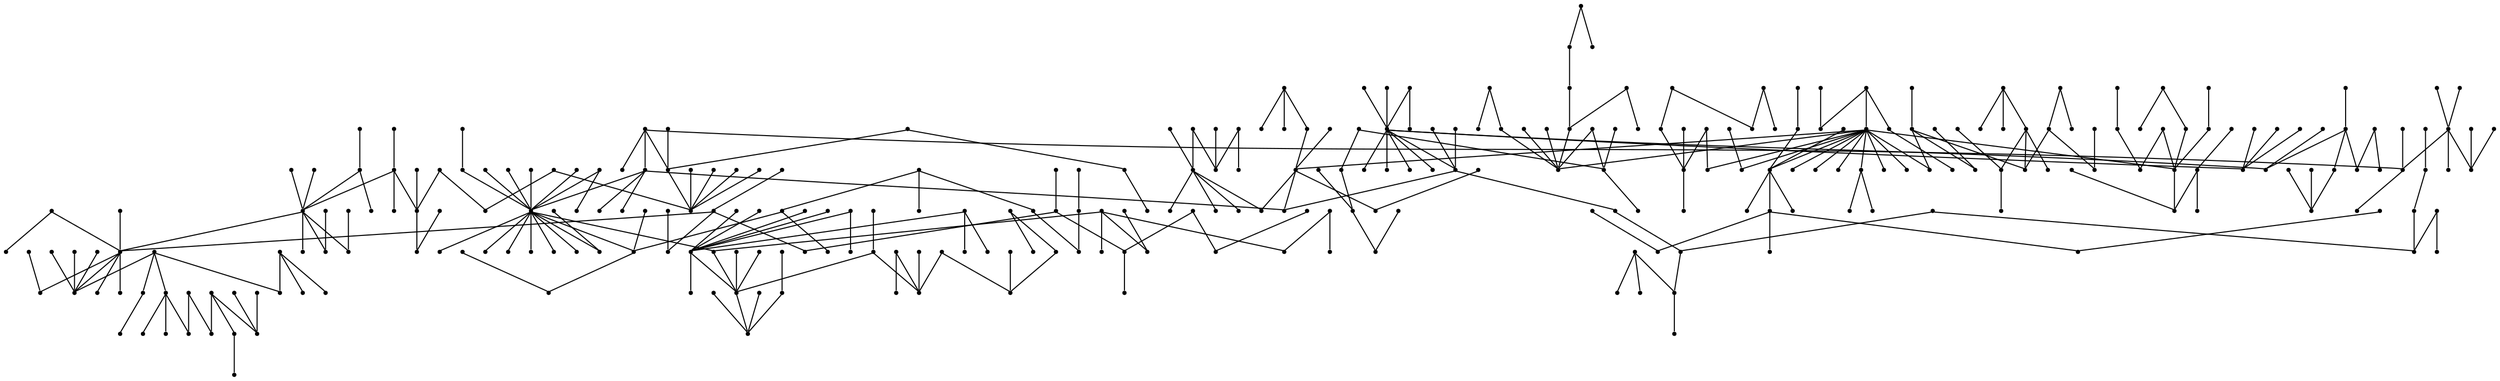 strict graph  {
	graph [bb="0,0,746.92,563.16",
		overlap=vpsc,
		repulsiveforce=1.5,
		start=123
	];
	node [label="\N",
		penwidth=0.5,
		shape=point
	];
	634	 [height=0.05,
		label=optoelectronics,
		level=1,
		pos="-359.76500000000004,-12.145999999999958",
		width=0.05];
	622	 [height=0.05,
		label=photonics,
		level=1,
		pos="-349.459,-7.305999999999983",
		width=0.05];
	634 -- 622	 [pos="32.844,351.82 30.972,350.94 28.191,349.63 26.368,348.77"];
	1572	 [height=0.05,
		label=mri,
		level=1,
		pos="289.17799999999994,-60.116000000000014",
		width=0.05];
	1517	 [height=0.05,
		label="medical imaging",
		level=1,
		pos="285.61999999999995,-61.77600000000001",
		width=0.05];
	1572 -- 1517	 [pos="671.55,299.05 674.85,300.59 682.29,304.06 685.8,305.7"];
	473	 [height=0.05,
		label=stress,
		level=1,
		pos="30.25999999999999,19.944000000000017",
		width=0.05];
	2239	 [height=0.05,
		label=depression,
		level=1,
		pos="46.0,25.25400000000002",
		width=0.05];
	473 -- 2239	 [pos="416.48,380.65 419.5,381.67 425.31,383.63 428.34,384.65"];
	327	 [height=0.05,
		label=neuroscience,
		level=1,
		pos="8.120000000000005,10.80400000000003",
		width=0.05];
	473 -- 327	 [pos="394.15,371.58 398.22,373.26 408.38,377.45 412.63,379.21"];
	1779	 [height=0.05,
		label="graph theory",
		level=1,
		pos="192.91000000000003,-88.54599999999999",
		width=0.05];
	846	 [height=0.05,
		label=algorithms,
		level=1,
		pos="206.62999999999994,-92.406",
		width=0.05];
	1779 -- 846	 [pos="588.78,268.26 586.13,269 581.65,270.26 579.11,270.98"];
	2317	 [height=0.05,
		label=photovoltaics,
		level=1,
		pos="-281.54,-10.055999999999983",
		width=0.05];
	110	 [height=0.05,
		label="solar cells",
		level=1,
		pos="-275.09,-28.545999999999992",
		width=0.05];
	2317 -- 110	 [pos="108.61,333.22 107.41,336.65 104.71,344.37 103.44,348.02"];
	2187	 [height=0.05,
		label="fluid mechanics",
		level=1,
		pos="-357.15000000000003,-178.20599999999996",
		width=0.05];
	3756	 [height=0.05,
		label="applied mathematics",
		level=1,
		pos="-367.59600000000006,-193.14599999999996",
		width=0.05];
	2187 -- 3756	 [pos="25.859,180.01 23.767,177.02 19.658,171.14 17.734,168.39"];
	2175	 [height=0.05,
		label="heat transfer",
		level=1,
		pos="-343.29400000000004,-177.82599999999996",
		width=0.05];
	2187 -- 2175	 [pos="38.831,182.17 36.152,182.1 31.631,181.97 29.067,181.9"];
	3757	 [height=0.05,
		label=turbulence,
		level=1,
		pos="-372.084,-169.94599999999997",
		width=0.05];
	2187 -- 3757	 [pos="25.309,182.86 22.443,184.45 16.928,187.5 14.052,189.09"];
	1249	 [height=0.05,
		label=sensors,
		level=1,
		pos="-292.314,-30.346000000000004",
		width=0.05];
	109	 [height=0.05,
		label=mems,
		level=1,
		pos="-284.74500000000006,-33.846000000000004",
		width=0.05];
	1249 -- 109	 [pos="97.789,327.02 96.532,327.6 94.85,328.38 93.619,328.95"];
	1403	 [height=0.05,
		label="programming languages",
		level=1,
		pos="226.71999999999997,-279.44599999999997",
		width=0.05];
	2020	 [height=0.05,
		label=compilers,
		level=1,
		pos="221.01999999999992,-304.76",
		width=0.05];
	1403 -- 2020	 [pos="610.56,78.624 609.49,73.869 606.79,61.879 605.74,57.204"];
	1397	 [height=0.05,
		label="software engineering",
		level=1,
		pos="230.00999999999993,-248.39600000000002",
		width=0.05];
	1403 -- 1397	 [pos="614.08,109.62 613.49,104.01 611.83,88.365 611.23,82.696"];
	1170	 [height=0.05,
		label=language,
		level=1,
		pos="3.305999999999983,0.16600000000005366",
		width=0.05];
	470	 [height=0.05,
		label=cognition,
		level=1,
		pos="2.291999999999973,2.7240000000000464",
		width=0.05];
	1170 -- 470	 [pos="364.06,328.46 365.04,325.99 366.69,321.82 367.63,319.45"];
	2736	 [height=0.05,
		label="corporate governance",
		level=1,
		pos="278.59599999999995,-141.688",
		width=0.05];
	2731	 [height=0.05,
		label=auditing,
		level=1,
		pos="278.348,-144.38599999999997",
		width=0.05];
	2736 -- 2731	 [pos="682.74,243.5 682.98,246.11 683.39,250.51 683.62,253"];
	2742	 [height=0.05,
		label="corporate finance",
		level=1,
		pos="282.9779999999999,-141.37199999999996",
		width=0.05];
	2736 -- 2742	 [pos="685.81,255.02 690.05,255.33 699.8,256.03 703.87,256.33"];
	146	 [height=0.05,
		label="tissue engineering",
		level=1,
		pos="-202.06,-11.27600000000001",
		width=0.05];
	133	 [height=0.05,
		label=biomaterials,
		level=1,
		pos="-226.63000000000005,-13.096000000000004",
		width=0.05];
	146 -- 133	 [pos="180.31,348.64 175.69,348.3 164.05,347.43 159.51,347.09"];
	168	 [height=0.05,
		label="stem cells",
		level=1,
		pos="-177.2,-13.505999999999972",
		width=0.05];
	146 -- 168	 [pos="205.14,346.72 200.47,347.14 188.7,348.2 184.11,348.62"];
	192	 [height=0.05,
		label=cancer,
		level=1,
		pos="-152.39000000000004,-11.536000000000001",
		width=0.05];
	205	 [height=0.05,
		label=immunology,
		level=1,
		pos="-122.14000000000004,-9.245999999999981",
		width=0.05];
	192 -- 205	 [pos="260.17,350.66 254.7,350.24 239.46,349.09 233.93,348.67"];
	192 -- 168	 [pos="229.95,348.36 225.29,347.99 213.54,347.06 208.96,346.7"];
	3370	 [height=0.05,
		label=diabetes,
		level=1,
		pos="228.07456,-19.515183999999948",
		width=0.05];
	3356	 [height=0.05,
		label=obesity,
		level=1,
		pos="228.03784,-19.52723199999997",
		width=0.05];
	3370 -- 3356	 [pos="675.18,377.79 679.41,379.18 689.94,382.63 694.34,384.08"];
	3389	 [height=0.05,
		label=metabolism,
		level=1,
		pos="228.098464,-19.507023999999944",
		width=0.05];
	3370 -- 3389	 [pos="698.16,385.35 701.03,386.33 706.55,388.22 709.43,389.2"];
	3088	 [height=0.05,
		label="mass spectrometry",
		level=1,
		pos="129.96999999999997,-112.40599999999998",
		width=0.05];
	3096	 [height=0.05,
		label="analytical chemistry",
		level=1,
		pos="128.32999999999998,-127.59599999999998",
		width=0.05];
	3088 -- 3096	 [pos="514.06,245.79 513.74,242.87 513.14,237.26 512.82,234.34"];
	660	 [height=0.05,
		label=proteomics,
		level=1,
		pos="141.92000000000002,-97.36599999999999",
		width=0.05];
	3088 -- 660	 [pos="524.74,260.84 522.35,257.83 517.65,251.91 515.45,249.14"];
	3097	 [height=0.05,
		label=metabolomics,
		level=1,
		pos="116.27999999999997,-116.49599999999998",
		width=0.05];
	3088 -- 3097	 [pos="512.12,247.01 509.47,246.22 505.01,244.89 502.47,244.13"];
	848	 [height=0.05,
		label="signal processing",
		level=1,
		pos="212.19,-125.99599999999998",
		width=0.05];
	659	 [height=0.05,
		label="machine learning",
		level=1,
		pos="223.11999999999995,-101.83599999999996",
		width=0.05];
	848 -- 659	 [pos="606.55,256.33 604.5,251.79 599.32,240.34 597.3,235.88"];
	2112	 [height=0.05,
		label="wireless communications",
		level=1,
		pos="217.43,-141.606",
		width=0.05];
	848 -- 2112	 [pos="597.12,232.15 598.13,229.15 600.06,223.39 601.07,220.38"];
	2110	 [height=0.05,
		label=communication,
		level=1,
		pos="196.21999999999997,-138.02599999999998",
		width=0.05];
	848 -- 2110	 [pos="595.01,232.95 592.04,230.72 585.37,225.69 582.22,223.32"];
	1006	 [height=0.05,
		label="computer science",
		level=1,
		pos="222.71999999999997,-206.77599999999995",
		width=0.05];
	1006 -- 1397	 [pos="607.32,151.49 608.5,144.77 612.66,121.03 613.93,113.78"];
	838	 [height=0.05,
		label="artificial intelligence",
		level=1,
		pos="215.87999999999994,-165.03599999999994",
		width=0.05];
	1006 -- 838	 [pos="600.47,193.23 601.57,186.49 605.47,162.68 606.66,155.41"];
	3062	 [height=0.05,
		label="2d materials",
		level=1,
		pos="-302.10600000000005,-51.44599999999997",
		width=0.05];
	111	 [height=0.05,
		label=graphene,
		level=1,
		pos="-287.56700000000006,-52.416",
		width=0.05];
	3062 -- 111	 [pos="94.452,307.79 91.64,307.98 86.896,308.3 84.205,308.47"];
	154	 [height=0.05,
		label=bioengineering,
		level=1,
		pos="-228.11000000000007,4.324000000000012",
		width=0.05];
	154 -- 133	 [pos="157.5,348.82 157.21,352.19 156.61,359.26 156.33,362.58"];
	2821	 [height=0.05,
		label=culture,
		level=1,
		pos="105.38,119.26400000000001",
		width=0.05];
	562	 [height=0.05,
		label=gender,
		level=1,
		pos="92.37,116.43400000000003",
		width=0.05];
	2821 -- 562	 [pos="478.7,476.93 481.21,477.48 485.46,478.4 487.86,478.93"];
	2816	 [height=0.05,
		label=politics,
		level=1,
		pos="120.16999999999996,112.13400000000001",
		width=0.05];
	4822	 [height=0.05,
		label=religion,
		level=1,
		pos="135.57999999999998,116.644",
		width=0.05];
	2816 -- 4822	 [pos="506.35,472.74 509.3,473.61 515,475.27 517.96,476.14"];
	2816 -- 562	 [pos="478.49,476.21 483.51,475.43 497.51,473.26 502.59,472.48"];
	4821	 [height=0.05,
		label=history,
		level=1,
		pos="137.62999999999994,106.81400000000002",
		width=0.05];
	2816 -- 4821	 [pos="506.32,471.62 509.7,470.59 516.78,468.44 520.11,467.42"];
	2814	 [height=0.05,
		label=identity,
		level=1,
		pos="109.71999999999997,129.714",
		width=0.05];
	2814 -- 562	 [pos="478.26,477.72 481.62,480.29 489.34,486.2 492.56,488.67"];
	556	 [height=0.05,
		label="cognitive neuroscience",
		level=1,
		pos="-0.30000000000001137,104.41400000000004",
		width=0.05];
	2787	 [height=0.05,
		label="cognitive psychology",
		level=1,
		pos="-13.980000000000018,109.844",
		width=0.05];
	556 -- 2787	 [pos="382.31,465.13 379.68,466.18 374.63,468.18 372,469.23"];
	2775	 [height=0.05,
		label=memory,
		level=1,
		pos="-4.569999999999993,132.714",
		width=0.05];
	556 -- 2775	 [pos="383.71,466.32 382.93,471.44 380.78,485.7 380,490.87"];
	467	 [height=0.05,
		label=psychology,
		level=1,
		pos="19.499999999999943,67.344",
		width=0.05];
	556 -- 467	 [pos="402.94,428.99 399.74,434.98 388.45,456.12 385,462.58"];
	2778	 [height=0.05,
		label=attention,
		level=1,
		pos="-17.620000000000005,124.404",
		width=0.05];
	556 -- 2778	 [pos="382.63,466.03 379.44,469.72 371.49,478.89 368.17,482.73"];
	1772	 [height=0.05,
		label=accounting,
		level=1,
		pos="275.31,-146.80999999999995",
		width=0.05];
	1764	 [height=0.05,
		label=finance,
		level=1,
		pos="273.36999999999995,-150.81599999999997",
		width=0.05];
	1772 -- 1764	 [pos="658.55,211.09 660.43,214.97 664.75,223.88 666.55,227.6"];
	1772 -- 2731	 [pos="669.22,230.76 672.26,233.19 678.24,237.96 681.03,240.19"];
	2030	 [height=0.05,
		label="computer architecture",
		level=1,
		pos="210.24999999999994,-324.553",
		width=0.05];
	2020 -- 2030	 [pos="604.32,53.469 602.23,49.641 597.44,40.829 595.44,37.156"];
	2715	 [height=0.05,
		label=transportation,
		level=1,
		pos="277.55520000000007,-138.49479999999994",
		width=0.05];
	2700	 [height=0.05,
		label=logistics,
		level=1,
		pos="276.9812,-137.87239999999997",
		width=0.05];
	2715 -- 2700	 [pos="680.63,159.8 683.29,156.91 689.28,150.4 692.11,147.33"];
	113	 [height=0.05,
		label=biosensors,
		level=1,
		pos="-261.65000000000003,-64.68599999999998",
		width=0.05];
	69	 [height=0.05,
		label=nanotechnology,
		level=1,
		pos="-272.94,-52.21600000000001",
		width=0.05];
	113 -- 69	 [pos="112.73,306.31 114.9,303.92 119.07,299.31 121.25,296.91"];
	71	 [height=0.05,
		label="condensed matter physics",
		level=1,
		pos="-299.74899999999997,-102.14599999999996",
		width=0.05];
	51	 [height=0.05,
		label="materials science",
		level=1,
		pos="-297.925,-87.39599999999996",
		width=0.05];
	71 -- 51	 [pos="86.141,270.85 85.791,268.02 85.118,262.57 84.767,259.73"];
	243	 [height=0.05,
		label=oncology,
		level=1,
		pos="-128.50000000000006,3.4639999999999986",
		width=0.05];
	243 -- 205	 [pos="261.16,352.79 259.93,355.25 257.86,359.4 256.68,361.75"];
	112	 [height=0.05,
		label=semiconductors,
		level=1,
		pos="-275.47999999999996,-64.596",
		width=0.05];
	112 -- 69	 [pos="110.95,305.9 110.48,303.62 109.71,299.83 109.23,297.5"];
	3303	 [height=0.05,
		label="medicinal chemistry",
		level=1,
		pos="-302.10820000000007,-183.17",
		width=0.05];
	3315	 [height=0.05,
		label="chemical biology",
		level=1,
		pos="-304.0754,-184.52999999999997",
		width=0.05];
	3303 -- 3315	 [pos="66.768,134.32 64.953,133.07 61.946,130.99 60.094,129.71"];
	3313	 [height=0.05,
		label="drug discovery",
		level=1,
		pos="-300.7896,-186.386",
		width=0.05];
	3303 -- 3313	 [pos="69.114,133.41 70.379,130.33 72.813,124.39 74.083,121.3"];
	29	 [height=0.05,
		label="organic chemistry",
		level=1,
		pos="-301.01400000000007,-178.29",
		width=0.05];
	3303 -- 29	 [pos="73.346,157.88 72.319,153.29 69.728,141.73 68.718,137.23"];
	135	 [height=0.05,
		label=nanoparticles,
		level=1,
		pos="-252.7,-6.966000000000008",
		width=0.05];
	108	 [height=0.05,
		label="drug delivery",
		level=1,
		pos="-250.54000000000002,-26.885999999999967",
		width=0.05];
	135 -- 108	 [pos="133.55,335.01 133.15,338.71 132.25,347.03 131.82,350.96"];
	1856	 [height=0.05,
		label=philosophy,
		level=1,
		pos="148.03000000000003,-233.986",
		width=0.05];
	1849	 [height=0.05,
		label=metaphysics,
		level=1,
		pos="167.23999999999995,-229.25599999999997",
		width=0.05];
	1856 -- 1849	 [pos="549.75,130.37 546.19,129.49 538.17,127.51 534.38,126.58"];
	1864	 [height=0.05,
		label=ethics,
		level=1,
		pos="147.03000000000003,-252.14600000000002",
		width=0.05];
	1856 -- 1864	 [pos="532.21,124.13 532.02,120.62 531.61,113.25 531.42,109.79"];
	768	 [height=0.05,
		label=biogeography,
		level=1,
		pos="31.189999999999998,-211.78599999999994",
		width=0.05];
	374	 [height=0.05,
		label=ecology,
		level=1,
		pos="39.289999999999964,-192.51599999999996",
		width=0.05];
	768 -- 374	 [pos="422.83,165.76 421.32,162.18 417.94,154.14 416.34,150.34"];
	1637	 [height=0.05,
		label=security,
		level=1,
		pos="250.21999999999997,128.404",
		width=0.05];
	1623	 [height=0.05,
		label=networks,
		level=1,
		pos="256.18,105.01400000000001",
		width=0.05];
	1637 -- 1623	 [pos="640,466.9 638.88,471.3 636.06,482.38 634.96,486.69"];
	2489	 [height=0.05,
		label=cryptography,
		level=1,
		pos="257.60999999999996,129.224",
		width=0.05];
	1637 -- 2489	 [pos="636.53,488.68 637.62,488.8 638.96,488.95 640.03,489.07"];
	2494	 [height=0.05,
		label=privacy,
		level=1,
		pos="246.40000000000003,148.17400000000004",
		width=0.05];
	1637 -- 2494	 [pos="634.16,490.28 633.45,493.95 631.85,502.21 631.1,506.11"];
	282	 [height=0.05,
		label="molecular biology",
		level=1,
		pos="-35.47000000000003,-2.2059999999999604",
		width=0.05];
	313	 [height=0.05,
		label=genetics,
		level=1,
		pos="22.620000000000005,-32.416",
		width=0.05];
	282 -- 313	 [pos="404.97,328.64 396.16,333.23 359.78,352.15 350.82,356.81"];
	241	 [height=0.05,
		label=microbiology,
		level=1,
		pos="-83.51000000000005,0.38400000000001455",
		width=0.05];
	282 -- 241	 [pos="346.76,357.96 338.86,358.39 310.58,359.91 302.78,360.33"];
	317	 [height=0.05,
		label="cancer biology",
		level=1,
		pos="-46.02000000000004,-9.096000000000004",
		width=0.05];
	282 -- 317	 [pos="347.18,356.78 345.23,355.51 342,353.4 340.01,352.1"];
	315	 [height=0.05,
		label=biochemistry,
		level=1,
		pos="-61.460000000000036,37.07400000000001",
		width=0.05];
	282 -- 315	 [pos="347.71,359.54 343.43,366 328.13,389.12 323.91,395.49"];
	3159	 [height=0.05,
		label="soft matter",
		level=1,
		pos="-96.43,77.78399999999999",
		width=0.05];
	3012	 [height=0.05,
		label=biophysics,
		level=1,
		pos="-83.03000000000003,71.68400000000003",
		width=0.05];
	3159 -- 3012	 [pos="299.62,432.49 297.04,433.66 292.1,435.91 289.52,437.08"];
	247	 [height=0.05,
		label=inflammation,
		level=1,
		pos="-127.22000000000003,-24.075999999999965",
		width=0.05];
	247 -- 205	 [pos="261.53,348.99 260.56,346.14 258.68,340.66 257.7,337.81"];
	619	 [height=0.05,
		label=mathematics,
		level=1,
		pos="-329.955,-54.096000000000004",
		width=0.05];
	70	 [height=0.05,
		label=physics,
		level=1,
		pos="-320.239,-56.94599999999997",
		width=0.05];
	619 -- 70	 [pos="62.177,303.66 60.413,304.18 57.79,304.95 56.072,305.45"];
	1010	 [height=0.05,
		label="semantic web",
		level=1,
		pos="221.85999999999996,-178.21599999999995",
		width=0.05];
	1010 -- 838	 [pos="601.11,192.96 602.26,190.41 604.21,186.11 605.32,183.67"];
	1741	 [height=0.05,
		label=econometrics,
		level=1,
		pos="250.24999999999994,-147.38599999999997",
		width=0.05];
	1760	 [height=0.05,
		label=economics,
		level=1,
		pos="263.18,-166.55599999999998",
		width=0.05];
	1741 -- 1760	 [pos="635.55,211.17 637.93,207.64 643.87,198.84 646.35,195.16"];
	844	 [height=0.05,
		label=statistics,
		level=1,
		pos="237.88999999999993,-125.576",
		width=0.05];
	1741 -- 844	 [pos="623.15,232.77 625.43,228.75 631.1,218.74 633.47,214.56"];
	525	 [height=0.05,
		label=neurobiology,
		level=1,
		pos="-11.200000000000045,6.584000000000003",
		width=0.05];
	525 -- 327	 [pos="390.63,370.47 387.04,369.69 378.97,367.93 375.16,367.1"];
	618	 [height=0.05,
		label=astrophysics,
		level=1,
		pos="-328.853,-38.69599999999997",
		width=0.05];
	70 -- 618	 [pos="63.256,304.8 61.657,308.18 58.058,315.8 56.359,319.4"];
	70 -- 51	 [pos="85.165,274.3 81.255,279.63 68.911,296.48 65.15,301.61"];
	617	 [height=0.05,
		label=optics,
		level=1,
		pos="-340.969,-33.02600000000001",
		width=0.05];
	70 -- 617	 [pos="62.691,304.68 58.944,309.01 48.499,321.06 44.714,325.42"];
	109 -- 69	 [pos="110.26,309.53 107.97,313.09 102.72,321.27 100.53,324.67"];
	1243	 [height=0.05,
		label=microfluidics,
		level=1,
		pos="-297.63399999999996,-18.105999999999995",
		width=0.05];
	109 -- 1243	 [pos="98.355,327.66 95.962,330.59 90.578,337.16 88.036,340.27"];
	580	 [height=0.05,
		label=science,
		level=1,
		pos="44.56,122.844",
		width=0.05];
	559	 [height=0.05,
		label=technology,
		level=1,
		pos="54.839999999999975,126.214",
		width=0.05];
	580 -- 559	 [pos="437.14,485.62 435.28,485.01 432.5,484.1 430.69,483.5"];
	108 -- 69	 [pos="132.55,331.81 128.69,327.45 116.68,313.87 112.67,309.33"];
	134	 [height=0.05,
		label=nanomedicine,
		level=1,
		pos="-249.25000000000006,-15.495999999999981",
		width=0.05];
	108 -- 134	 [pos="134,335.37 134.24,337.44 134.58,340.51 134.81,342.53"];
	108 -- 133	 [pos="156.09,346.05 151.77,343.56 139.72,336.61 135.36,334.09"];
	1833	 [height=0.05,
		label="experimental economics",
		level=1,
		pos="277.982,-135.052",
		width=0.05];
	1461	 [height=0.05,
		label="game theory",
		level=1,
		pos="276.348,-132.87399999999997",
		width=0.05];
	1833 -- 1461	 [pos="670.58,215.73 672.16,213.63 674.83,210.07 676.34,208.06"];
	4766	 [height=0.05,
		label="behavioral economics",
		level=1,
		pos="278.6596,-135.56879999999998",
		width=0.05];
	1833 -- 4766	 [pos="679.04,205.35 682.19,202.95 689.27,197.56 692.61,195.01"];
	728	 [height=0.05,
		label=biology,
		level=1,
		pos="15.739999999999952,-192.71599999999995",
		width=0.05];
	728 -- 374	 [pos="421.73,167.52 417.39,167.49 406.59,167.4 402.07,167.36"];
	1582	 [height=0.05,
		label=medicine,
		level=1,
		pos="-0.6700000000000159,-199.03599999999994",
		width=0.05];
	728 -- 1582	 [pos="398.02,166.57 394.87,165.36 388.81,163.02 385.65,161.8"];
	283	 [height=0.05,
		label="microbial ecology",
		level=1,
		pos="-104.34000000000003,18.653999999999996",
		width=0.05];
	283 -- 241	 [pos="299.41,361.64 295.65,364.94 285.15,374.14 281.35,377.48"];
	1085	 [height=0.05,
		label=biogeochemistry,
		level=1,
		pos="-123.04000000000002,34.35400000000004",
		width=0.05];
	283 -- 1085	 [pos="278.22,380.16 274.6,383.19 266.28,390.19 262.81,393.1"];
	1767	 [height=0.05,
		label="industrial organization",
		level=1,
		pos="259.83,-183.22599999999994",
		width=0.05];
	1767 -- 1760	 [pos="647.11,191.72 646.49,188.63 645.22,182.29 644.55,178.97"];
	2133	 [height=0.05,
		label=media,
		level=1,
		pos="183.38999999999993,-147.00599999999997",
		width=0.05];
	2133 -- 2110	 [pos="578.94,220.93 576.47,219.21 571.73,215.89 569.26,214.16"];
	733	 [height=0.05,
		label=conservation,
		level=1,
		pos="23.870000000000005,-204.88599999999997",
		width=0.05];
	733 -- 374	 [pos="422.15,166.4 419.29,164.1 412.85,158.94 409.81,156.5"];
	661	 [height=0.05,
		label="computational biology",
		level=1,
		pos="160.51999999999992,-92.42599999999999",
		width=0.05];
	346	 [height=0.05,
		label=bioinformatics,
		level=1,
		pos="156.32,-81.26599999999996",
		width=0.05];
	661 -- 346	 [pos="541.27,277.05 542.04,274.99 543.33,271.57 544.12,269.47"];
	1971	 [height=0.05,
		label="mental health",
		level=1,
		pos="-17.970000000000027,47.684000000000026",
		width=0.05];
	472	 [height=0.05,
		label=psychiatry,
		level=1,
		pos="-7.390000000000043,32.86400000000003",
		width=0.05];
	1971 -- 472	 [pos="375.6,394.74 373.48,397.71 369.32,403.53 367.37,406.26"];
	862	 [height=0.05,
		label="pattern recognition",
		level=1,
		pos="213.00999999999993,-111.36599999999999",
		width=0.05];
	659 -- 862	 [pos="605.83,256.73 603.88,254.89 600.58,251.78 598.71,250.02"];
	659 -- 846	 [pos="605.65,259.23 602.46,261.06 595.77,264.88 592.63,266.68"];
	841	 [height=0.05,
		label="computer vision",
		level=1,
		pos="264.69,-77.476",
		width=0.05];
	659 -- 841	 [pos="609.2,259.27 616.04,263.28 640.5,277.61 647.25,281.56"];
	854	 [height=0.05,
		label="data science",
		level=1,
		pos="209.68,-102.346",
		width=0.05];
	659 -- 854	 [pos="605.31,258.14 602.71,258.04 598.32,257.87 595.84,257.78"];
	857	 [height=0.05,
		label="information retrieval",
		level=1,
		pos="233.31,-89.64599999999996",
		width=0.05];
	659 -- 857	 [pos="608.66,259.72 610.62,262.06 614.38,266.56 616.34,268.9"];
	842	 [height=0.05,
		label="big data",
		level=1,
		pos="226.96999999999997,-41.656000000000006",
		width=0.05];
	659 -- 842	 [pos="607.54,260.23 608.12,269.36 610.53,307.05 611.12,316.33"];
	659 -- 346	 [pos="542.54,278.2 552.3,275.2 596.13,261.7 605.6,258.78"];
	840	 [height=0.05,
		label=optimization,
		level=1,
		pos="274.18,-130.43599999999998",
		width=0.05];
	659 -- 840	 [pos="609.11,257.27 616.86,252.93 648.84,235.01 656.72,230.6"];
	847	 [height=0.05,
		label="natural language processing",
		level=1,
		pos="240.83999999999997,-100.656",
		width=0.05];
	659 -- 847	 [pos="609.31,258.35 612.74,258.58 619.92,259.06 623.3,259.28"];
	659 -- 844	 [pos="608.38,256.66 611.05,252.37 618.49,240.41 621.19,236.07"];
	837	 [height=0.05,
		label="data mining",
		level=1,
		pos="215.99999999999994,-77.976",
		width=0.05];
	659 -- 837	 [pos="606.85,260.09 605.51,264.58 602.14,275.87 600.82,280.28"];
	659 -- 838	 [pos="607.2,256.4 606.16,247.33 601.56,207.14 600.43,197.23"];
	888	 [height=0.05,
		label="computational neuroscience",
		level=1,
		pos="231.63999999999993,-111.15599999999998",
		width=0.05];
	659 -- 888	 [pos="608.74,256.77 610.31,255.05 612.92,252.2 614.52,250.44"];
	1764 -- 1760	 [pos="648.72,195.43 650.76,198.58 654.77,204.78 656.64,207.68"];
	4159	 [height=0.05,
		label=spectroscopy,
		level=1,
		pos="-110.98000000000002,106.22399999999999",
		width=0.05];
	3161	 [height=0.05,
		label="physical chemistry",
		level=1,
		pos="-103.73000000000002,90.37400000000002",
		width=0.05];
	4159 -- 3161	 [pos="279.67,452.37 278.28,455.42 275.6,461.27 274.2,464.32"];
	405	 [height=0.05,
		label="comparative politics",
		level=1,
		pos="-31.510000000000048,-109.326",
		width=0.05];
	397	 [height=0.05,
		label="political economy",
		level=1,
		pos="-11.819999999999993,-129.65599999999998",
		width=0.05];
	405 -- 397	 [pos="371.18,231.74 367.62,235.41 357.69,245.65 354.1,249.36"];
	415	 [height=0.05,
		label="political science",
		level=1,
		pos="-49.58000000000004,-86.156",
		width=0.05];
	405 -- 415	 [pos="351.59,252.25 348.32,256.44 339.22,268.11 335.92,272.34"];
	1338	 [height=0.05,
		label=gis,
		level=1,
		pos="45.15999999999997,-300.37899999999996",
		width=0.05];
	1386	 [height=0.05,
		label=geography,
		level=1,
		pos="48.579999999999984,-318.197",
		width=0.05];
	1338 -- 1386	 [pos="429.82,57.77 430.48,54.323 431.87,47.097 432.52,43.699"];
	1302	 [height=0.05,
		label="remote sensing",
		level=1,
		pos="33.89999999999998,-287.55199999999996",
		width=0.05];
	1338 -- 1302	 [pos="419.57,70.931 421.73,68.469 425.89,63.733 428.06,61.263"];
	3163	 [height=0.05,
		label="molecular dynamics",
		level=1,
		pos="-78.0,88.75400000000002",
		width=0.05];
	3163 -- 3012	 [pos="301.8,433.57 302.77,436.87 304.81,443.79 305.77,447.05"];
	1147	 [height=0.05,
		label=cosmology,
		level=1,
		pos="-332.13100000000003,-22.865999999999985",
		width=0.05];
	1147 -- 618	 [pos="55.035,323.3 54.406,326.34 53.195,332.19 52.564,335.24"];
	12	 [height=0.05,
		label=catalysis,
		level=1,
		pos="-298.63900000000007,-172.796",
		width=0.05];
	30	 [height=0.05,
		label="inorganic chemistry",
		level=1,
		pos="-284.30300000000005,-185.68599999999998",
		width=0.05];
	12 -- 30	 [pos="87.409,185.68 90.28,183.1 95.92,178.03 98.56,175.65"];
	2	 [height=0.05,
		label=energy,
		level=1,
		pos="-302.07700000000006,-196.68599999999998",
		width=0.05];
	12 -- 2	 [pos="85.381,185.38 84.735,180.9 83.107,169.58 82.472,165.17"];
	12 -- 29	 [pos="84.872,185.45 82.725,180.49 76.742,166.65 74.573,161.64"];
	28	 [height=0.05,
		label=electrochemistry,
		level=1,
		pos="-294.34100000000007,-131.94599999999997",
		width=0.05];
	12 -- 28	 [pos="89.718,225.91 88.965,218.75 86.587,196.16 85.863,189.27"];
	3123	 [height=0.05,
		label="dynamical systems",
		level=1,
		pos="313.83,-81.51599999999996",
		width=0.05];
	2377	 [height=0.05,
		label=control,
		level=1,
		pos="299.23999999999995,-78.25599999999997",
		width=0.05];
	3123 -- 2377	 [pos="685.31,281.4 688.11,280.77 693.5,279.57 696.31,278.94"];
	2674	 [height=0.05,
		label="supply chain management",
		level=1,
		pos="277.05440000000004,-137.20839999999998",
		width=0.05];
	2700 -- 2674	 [pos="680.91,175.79 680.56,172.61 679.88,166.48 679.53,163.29"];
	382	 [height=0.05,
		label=phylogenetics,
		level=1,
		pos="51.289999999999964,-148.46599999999995",
		width=0.05];
	345	 [height=0.05,
		label=evolution,
		level=1,
		pos="51.639999999999986,-135.25599999999997",
		width=0.05];
	382 -- 345	 [pos="435.87,222.74 435.81,220.18 435.69,215.87 435.63,213.43"];
	660 -- 346	 [pos="539.28,277.31 536.5,274.19 530.08,267.02 527.41,264.03"];
	1304	 [height=0.05,
		label=climate,
		level=1,
		pos="15.789999999999964,-286.356",
		width=0.05];
	1264	 [height=0.05,
		label=hydrology,
		level=1,
		pos="20.71999999999997,-271.601",
		width=0.05];
	1304 -- 1264	 [pos="404.41,86.645 403.46,83.813 401.64,78.365 400.69,75.524"];
	4022	 [height=0.05,
		label="wireless sensor networks",
		level=1,
		pos="249.62999999999994,49.384000000000015",
		width=0.05];
	1598	 [height=0.05,
		label="internet of things",
		level=1,
		pos="236.35999999999996,38.23400000000004",
		width=0.05];
	4022 -- 1598	 [pos="622.28,399.66 624.83,401.8 629.73,405.92 632.28,408.06"];
	4156	 [height=0.05,
		label="computational chemistry",
		level=1,
		pos="-118.15000000000003,87.47399999999999",
		width=0.05];
	4156 -- 3161	 [pos="278.8,450.07 276.03,449.52 270.7,448.44 267.93,447.89"];
	2499	 [height=0.05,
		label="computational mechanics",
		level=1,
		pos="315.8,-31.925999999999988",
		width=0.05];
	2376	 [height=0.05,
		label=biomechanics,
		level=1,
		pos="305.49999999999994,-43.825999999999965",
		width=0.05];
	2499 -- 2376	 [pos="691.06,317.69 693.03,319.98 696.83,324.37 698.81,326.66"];
	1683	 [height=0.05,
		label="philosophy of mind",
		level=1,
		pos="186.13999999999993,-216.25599999999997",
		width=0.05];
	1849 -- 1683	 [pos="568.94,142.78 565.46,140.39 556.79,134.42 553.16,131.93"];
	330	 [height=0.05,
		label="developmental biology",
		level=1,
		pos="23.399999999999977,-47.44599999999997",
		width=0.05];
	313 -- 330	 [pos="407,325.8 407.15,322.91 407.44,317.36 407.6,314.47"];
	313 -- 327	 [pos="406.28,329.5 403.9,336.61 395.37,362.04 393.01,369.06"];
	326	 [height=0.05,
		label=genomics,
		level=1,
		pos="79.32,-80.01599999999996",
		width=0.05];
	313 -- 326	 [pos="408.31,326.46 416.08,319.93 453.87,288.22 462.05,281.36"];
	329	 [height=0.05,
		label=epigenetics,
		level=1,
		pos="35.90999999999997,-40.29599999999999",
		width=0.05];
	313 -- 329	 [pos="408.54,326.67 411.09,325.16 415.99,322.25 418.55,320.73"];
	304	 [height=0.05,
		label=biotechnology,
		level=1,
		pos="-94.34000000000003,-7.585999999999956",
		width=0.05];
	304 -- 241	 [pos="299.09,359.2 297,357.65 293.46,355.05 291.46,353.58"];
	739	 [height=0.05,
		label=biodiversity,
		level=1,
		pos="41.389999999999986,-213.606",
		width=0.05];
	374 -- 739	 [pos="423.77,165.59 424.16,161.68 425.04,152.86 425.45,148.7"];
	744	 [height=0.05,
		label="environmental science",
		level=1,
		pos="26.810000000000002,-188.736",
		width=0.05];
	374 -- 744	 [pos="421.63,168.13 419.21,168.86 415.14,170.09 412.83,170.79"];
	729	 [height=0.05,
		label="evolutionary biology",
		level=1,
		pos="51.31999999999999,-187.57599999999996",
		width=0.05];
	374 -- 729	 [pos="425.46,168.31 427.78,169.26 431.71,170.88 433.93,171.79"];
	374 -- 345	 [pos="435.52,222.9 433.64,214.2 425.91,178.34 424,169.51"];
	726	 [height=0.05,
		label="conservation biology",
		level=1,
		pos="63.039999999999964,-206.986",
		width=0.05];
	374 -- 726	 [pos="425.13,166.59 429.43,163.97 441.4,156.68 445.73,154.04"];
	732	 [height=0.05,
		label=entomology,
		level=1,
		pos="46.93000000000001,-203.24599999999998",
		width=0.05];
	374 -- 732	 [pos="424.77,165.86 426.25,163.79 428.75,160.28 430.16,158.3"];
	727	 [height=0.05,
		label="climate change",
		level=1,
		pos="28.649999999999977,-235.32599999999996",
		width=0.05];
	374 -- 727	 [pos="423.12,165.7 421.37,158.66 415.11,133.46 413.38,126.51"];
	2152	 [height=0.05,
		label=cfd,
		level=1,
		pos="-329.997,-183.38599999999997",
		width=0.05];
	13	 [height=0.05,
		label=combustion,
		level=1,
		pos="-319.811,-192.90599999999995",
		width=0.05];
	2152 -- 13	 [pos="62.887,168.63 60.918,170.48 57.594,173.58 55.709,175.35"];
	2152 -- 2175	 [pos="52.215,177.54 49.644,178.62 45.306,180.43 42.845,181.46"];
	1639	 [height=0.05,
		label=systems,
		level=1,
		pos="271.34,110.12400000000002",
		width=0.05];
	1623 -- 1639	 [pos="642.33,465.69 645.23,466.68 650.83,468.56 653.75,469.55"];
	1638	 [height=0.05,
		label="complex systems",
		level=1,
		pos="274.08,130.724",
		width=0.05];
	1623 -- 1638	 [pos="641.64,466.76 644.88,471.4 653.9,484.36 657.17,489.06"];
	1594	 [height=0.05,
		label="distributed systems",
		level=1,
		pos="237.23999999999995,68.404",
		width=0.05];
	1623 -- 1594	 [pos="622.54,430.43 625.86,436.84 636.34,457.09 639.53,463.27"];
	5048	 [height=0.05,
		label=computational,
		level=1,
		pos="209.87999999999994,138.094",
		width=0.05];
	1659	 [height=0.05,
		label="network security",
		level=1,
		pos="216.16000000000003,120.16400000000004",
		width=0.05];
	5048 -- 1659	 [pos="599.78,482.14 598.56,485.61 596.02,492.88 594.82,496.3"];
	2804	 [height=0.05,
		label="social movements",
		level=1,
		pos="83.59999999999997,124.04400000000004",
		width=0.05];
	2804 -- 562	 [pos="475.29,477.68 473.75,479.02 471.25,481.19 469.58,482.63"];
	72	 [height=0.05,
		label="chemical engineering",
		level=1,
		pos="-321.47200000000004,-87.12599999999998",
		width=0.05];
	72 -- 51	 [pos="84.517,272.68 80.181,272.73 69.376,272.85 64.856,272.9"];
	2266	 [height=0.05,
		label="environmental engineering",
		level=1,
		pos="-337.24000000000007,-87.96600000000001",
		width=0.05];
	72 -- 2266	 [pos="60.884,272.83 57.858,272.67 52.035,272.36 48.999,272.2"];
	472 -- 327	 [pos="391.19,372.59 388.33,376.65 381.22,386.78 378.24,391.01"];
	1604	 [height=0.05,
		label="distributed computing",
		level=1,
		pos="223.85999999999996,31.774",
		width=0.05];
	1591	 [height=0.05,
		label="cloud computing",
		level=1,
		pos="230.12999999999994,17.56400000000002",
		width=0.05];
	1604 -- 1591	 [pos="613.65,379.36 612.44,382.09 610.13,387.33 608.92,390.07"];
	69 -- 111	 [pos="109.06,307.81 106.23,307.77 101.46,307.71 98.757,307.67"];
	69 -- 51	 [pos="110.27,306.33 106.24,300.65 91.992,280.58 87.638,274.45"];
	115	 [height=0.05,
		label=nanoscience,
		level=1,
		pos="-257.8,-51.065999999999974",
		width=0.05];
	69 -- 115	 [pos="113.2,307.98 116.11,308.2 121.7,308.62 124.62,308.84"];
	69 -- 110	 [pos="111.18,309.7 110.78,314.06 109.8,324.92 109.39,329.46"];
	1482	 [height=0.05,
		label="smart grid",
		level=1,
		pos="330.5199999999999,-155.62599999999998",
		width=0.05];
	1460	 [height=0.05,
		label="power systems",
		level=1,
		pos="313.55,-144.176",
		width=0.05];
	1482 -- 1460	 [pos="699.41,214.82 702.56,212.7 709.65,207.91 713,205.65"];
	489	 [height=0.05,
		label=neurology,
		level=1,
		pos="-1.490000000000009,23.444000000000017",
		width=0.05];
	489 -- 327	 [pos="391.23,372.41 389.39,374.84 385.84,379.5 383.99,381.94"];
	1591 -- 842	 [pos="611.36,320.37 611.84,329.36 613.82,366.45 614.31,375.58"];
	1591 -- 1598	 [pos="614.99,379.53 616.2,383.53 618.98,392.73 620.13,396.57"];
	1591 -- 1594	 [pos="614.72,379.8 615.89,388.17 620.08,418.09 621.23,426.34"];
	1809	 [height=0.05,
		label=nutrition,
		level=1,
		pos="227.992528,-19.55431999999996",
		width=0.05];
	716	 [height=0.05,
		label=epidemiology,
		level=1,
		pos="227.94,-19.585999999999956",
		width=0.05];
	1809 -- 716	 [pos="614,341.54 619.75,345.01 637.91,355.96 643.44,359.29"];
	1809 -- 3356	 [pos="646.91,361.38 652.13,364.5 666.86,373.3 671.77,376.24"];
	4289	 [height=0.05,
		label="fluid dynamics",
		level=1,
		pos="-382.49000000000007,-167.70599999999996",
		width=0.05];
	4289 -- 3757	 [pos="10.2,190.54 8.3098,190.95 5.5011,191.55 3.6604,191.95"];
	4422	 [height=0.05,
		label=governance,
		level=1,
		pos="-73.90000000000003,-31.085999999999956",
		width=0.05];
	4417	 [height=0.05,
		label="public administration",
		level=1,
		pos="-70.09000000000003,-46.73599999999999",
		width=0.05];
	4422 -- 4417	 [pos="313.73,315.24 313,318.24 311.6,324.02 310.86,327.03"];
	3961	 [height=0.05,
		label="social media",
		level=1,
		pos="-10.756000000000029,-13.89719999999997",
		width=0.05];
	3551	 [height=0.05,
		label="political communication",
		level=1,
		pos="-10.403200000000027,-13.269199999999955",
		width=0.05];
	3961 -- 3551	 [pos="259.89,192.31 258.2,189.29 254.94,183.5 253.24,180.47"];
	2851	 [height=0.05,
		label="ubiquitous computing",
		level=1,
		pos="203.33599999999996,-194.30399999999997",
		width=0.05];
	1009	 [height=0.05,
		label="human-computer interaction",
		level=1,
		pos="203.99999999999994,-189.30599999999998",
		width=0.05];
	2851 -- 1009	 [pos="588.03,168.79 587.41,164.1 585.83,152.26 585.22,147.64"];
	4460	 [height=0.05,
		label=hci,
		level=1,
		pos="203.02999999999997,-198.17",
		width=0.05];
	2851 -- 4460	 [pos="584.8,143.69 584.51,139.95 583.89,132.11 583.6,128.43"];
	430	 [height=0.05,
		label="international relations",
		level=1,
		pos="-53.462000000000046,-84.122",
		width=0.05];
	430 -- 415	 [pos="332.92,274.84 329.16,276.8 320.52,281.33 316.92,283.22"];
	440	 [height=0.05,
		label="human rights",
		level=1,
		pos="-56.49800000000005,-82.96000000000001",
		width=0.05];
	430 -- 440	 [pos="313.44,284.78 310.53,285.9 304.92,288.04 301.99,289.16"];
	493	 [height=0.05,
		label=pharmacology,
		level=1,
		pos="-3.890000000000043,-0.34600000000000364",
		width=0.05];
	493 -- 327	 [pos="390.94,369.49 388.63,367.35 384.2,363.24 381.88,361.09"];
	622 -- 617	 [pos="42.655,329.05 41.06,333.88 37.039,346.06 35.471,350.81"];
	633	 [height=0.05,
		label=plasmonics,
		level=1,
		pos="-357.21600000000007,16.584000000000003",
		width=0.05];
	622 -- 633	 [pos="34.222,354.63 32.765,359.11 29.091,370.43 27.659,374.84"];
	4500	 [height=0.05,
		label="consumer behavior",
		level=1,
		pos="126.97999999999996,195.63400000000007",
		width=0.05];
	4524	 [height=0.05,
		label="decision making",
		level=1,
		pos="140.31,201.30400000000003",
		width=0.05];
	4500 -- 4524	 [pos="513.35,556.57 515.93,557.67 520.28,559.52 522.75,560.57"];
	2915	 [height=0.05,
		label=marketing,
		level=1,
		pos="111.13999999999999,190.324",
		width=0.05];
	4500 -- 2915	 [pos="497.37,551.04 500.41,552.05 506.26,554.01 509.31,555.03"];
	1922	 [height=0.05,
		label="social psychology",
		level=1,
		pos="-8.461999999999989,-10.45599999999996",
		width=0.05];
	1937	 [height=0.05,
		label=personality,
		level=1,
		pos="-11.303999999999974,-12.265999999999963",
		width=0.05];
	1922 -- 1937	 [pos="307.76,263.45 305.03,261.71 299.78,258.37 297.04,256.63"];
	1169	 [height=0.05,
		label=emotion,
		level=1,
		pos="-3.187999999999988,-4.45599999999996",
		width=0.05];
	1922 -- 1169	 [pos="334.46,292.95 329.83,287.69 315.25,271.1 310.8,266.04"];
	1938	 [height=0.05,
		label="political psychology",
		level=1,
		pos="-9.259599999999978,-11.51679999999999",
		width=0.05];
	1922 -- 1938	 [pos="308.19,262.82 304.52,257.93 294.15,244.15 290.7,239.55"];
	1517 -- 841	 [pos="650.62,283.81 654.48,286.7 664.08,293.91 668.1,296.92"];
	1524	 [height=0.05,
		label="image processing",
		level=1,
		pos="278.37999999999994,-83.01599999999996",
		width=0.05];
	1524 -- 841	 [pos="650.66,281.9 653.29,280.84 658.34,278.79 660.98,277.72"];
	95	 [height=0.05,
		label=engineering,
		level=1,
		pos="-286.237,-87.70599999999996",
		width=0.05];
	51 -- 95	 [pos="88.191,272.61 90.349,272.55 93.921,272.46 96.123,272.4"];
	97	 [height=0.05,
		label=chemistry,
		level=1,
		pos="-312.5810000000001,-100.38599999999997",
		width=0.05];
	51 -- 97	 [pos="85.013,271.46 82.291,269.05 76.169,263.62 73.277,261.06"];
	76	 [height=0.05,
		label="thin films",
		level=1,
		pos="-283.02000000000004,-99.23599999999999",
		width=0.05];
	51 -- 76	 [pos="88.193,271.21 91.179,268.83 97.043,264.18 99.789,262"];
	51 -- 28	 [pos="86.519,270.74 87.109,263.42 89.218,237.2 89.8,229.97"];
	1807	 [height=0.05,
		label=hiv,
		level=1,
		pos="228.07232000000005,-19.592479999999966",
		width=0.05];
	1807 -- 716	 [pos="614.26,340.37 617.43,340.22 623.54,339.92 626.73,339.76"];
	1206	 [height=0.05,
		label="labor economics",
		level=1,
		pos="-47.52000000000004,-154.19599999999997",
		width=0.05];
	406	 [height=0.05,
		label="development economics",
		level=1,
		pos="-29.370000000000005,-145.82599999999996",
		width=0.05];
	1206 -- 406	 [pos="353.24,213.46 349.87,211.9 342.29,208.4 338.72,206.75"];
	2245	 [height=0.05,
		label="health economics",
		level=1,
		pos="-58.620000000000005,-163.88599999999997",
		width=0.05];
	1206 -- 2245	 [pos="335.41,204.67 333.28,202.81 329.18,199.23 327.05,197.37"];
	2246	 [height=0.05,
		label=macroeconomics,
		level=1,
		pos="-59.26000000000005,-147.25599999999997",
		width=0.05];
	1206 -- 2246	 [pos="334.94,206.94 332.67,208.29 328.84,210.55 326.67,211.84"];
	1402	 [height=0.05,
		label="information systems",
		level=1,
		pos="231.44,-264.556",
		width=0.05];
	1402 -- 1397	 [pos="614.48,109.68 614.75,106.58 615.28,100.61 615.55,97.498"];
	585	 [height=0.05,
		label=design,
		level=1,
		pos="72.01999999999998,141.24400000000003",
		width=0.05];
	2333	 [height=0.05,
		label=architecture,
		level=1,
		pos="81.23999999999995,148.55400000000003",
		width=0.05];
	585 -- 2333	 [pos="457.75,502.44 459.37,503.72 462,505.81 463.75,507.2"];
	577	 [height=0.05,
		label=innovation,
		level=1,
		pos="63.349999999999966,147.13400000000001",
		width=0.05];
	585 -- 577	 [pos="449.31,506.05 450.88,504.98 453.22,503.39 454.76,502.35"];
	1808	 [height=0.05,
		label="public health",
		level=1,
		pos="218.53000000000003,-7.825999999999965",
		width=0.05];
	716 -- 1808	 [pos="611.08,341.91 609.27,344.17 605.8,348.51 603.99,350.78"];
	658	 [height=0.05,
		label=biostatistics,
		level=1,
		pos="191.19,-48.80599999999998",
		width=0.05];
	716 -- 658	 [pos="577.06,312.5 583.11,317.31 604.73,334.51 610.7,339.25"];
	1813	 [height=0.05,
		label="global health",
		level=1,
		pos="228.0904,-18.94599999999997",
		width=0.05];
	716 -- 1813	 [pos="612.69,342.43 613.41,345.5 614.8,351.41 615.52,354.49"];
	1820	 [height=0.05,
		label="mathematical modeling",
		level=1,
		pos="227.96416,-19.568895999999956",
		width=0.05];
	716 -- 1820	 [pos="614.08,341.78 617.11,343.92 623.05,348.13 625.83,350.09"];
	2792	 [height=0.05,
		label=learning,
		level=1,
		pos="-9.910000000000025,155.06400000000002",
		width=0.05];
	2792 -- 2775	 [pos="379.3,494.52 378.32,498.64 375.87,508.9 374.84,513.19"];
	4839	 [height=0.05,
		label="higher education",
		level=1,
		pos="-14.480000000000018,168.51400000000007",
		width=0.05];
	2792 -- 4839	 [pos="373.67,517.22 372.78,519.82 371.29,524.21 370.45,526.7"];
	242	 [height=0.05,
		label="infectious diseases",
		level=1,
		pos="-136.97000000000003,-18.115999999999985",
		width=0.05];
	242 -- 205	 [pos="260.33,349.72 257.49,348.02 252.01,344.74 249.15,343.03"];
	3463	 [height=0.05,
		label=modeling,
		level=1,
		pos="324.95,-130.33599999999998",
		width=0.05];
	1464	 [height=0.05,
		label=simulation,
		level=1,
		pos="302.87999999999994,-131.296",
		width=0.05];
	3463 -- 1464	 [pos="689.21,228.85 693.48,229.04 703.3,229.46 707.4,229.64"];
	3177	 [height=0.05,
		label="statistical mechanics",
		level=1,
		pos="-89.25,90.79400000000004",
		width=0.05];
	3012 -- 3177	 [pos="300.68,433.51 299.53,437.05 296.93,445.03 295.71,448.8"];
	3012 -- 3161	 [pos="299.9,432.97 296.16,436.35 285.73,445.76 281.95,449.18"];
	3012 -- 315	 [pos="321.67,398.99 317.89,405.06 305.96,424.2 302.32,430.04"];
	787	 [height=0.05,
		label="community ecology",
		level=1,
		pos="65.71999999999997,-218.80599999999998",
		width=0.05];
	787 -- 726	 [pos="447.75,151.22 448.24,149.04 449.06,145.43 449.56,143.2"];
	1005	 [height=0.05,
		label=logic,
		level=1,
		pos="203.97999999999996,-173.56599999999997",
		width=0.05];
	1005 -- 838	 [pos="598.31,193.69 596.01,192.04 592.13,189.26 589.93,187.68"];
	2809	 [height=0.05,
		label=race,
		level=1,
		pos="106.25,102.86400000000003",
		width=0.05];
	2809 -- 562	 [pos="478.37,474.83 481.15,472.11 486.61,466.77 489.16,464.27"];
	4120	 [height=0.05,
		label=immigration,
		level=1,
		pos="118.97999999999996,94.904",
		width=0.05];
	2809 -- 4120	 [pos="492.1,461.95 494.54,460.42 499.24,457.48 501.69,455.94"];
	1172	 [height=0.05,
		label=health,
		level=1,
		pos="-0.2467999999999961,-0.5239999999999896",
		width=0.05];
	1168	 [height=0.05,
		label=aging,
		level=1,
		pos="0.0,0.0",
		width=0.05];
	1172 -- 1168	 [pos="350.84,314.79 349.65,312.26 347.64,307.99 346.5,305.56"];
	384	 [height=0.05,
		label="population genetics",
		level=1,
		pos="63.639999999999986,-132.71599999999998",
		width=0.05];
	384 -- 345	 [pos="437.8,225.2 440.02,225.67 443.69,226.44 445.95,226.92"];
	1305	 [height=0.05,
		label=geomorphology,
		level=1,
		pos="5.659999999999968,-294.67",
		width=0.05];
	1264 -- 1305	 [pos="404.02,86.941 401.3,82.771 393.71,71.147 390.96,66.935"];
	1264 -- 1302	 [pos="406.23,86.983 408.68,84.021 414.18,77.358 416.78,74.211"];
	1264 -- 727	 [pos="412.51,122.78 411.12,116.42 406.74,96.356 405.4,90.241"];
	3998	 [height=0.05,
		label="synthetic biology",
		level=1,
		pos="136.37999999999994,-66.75599999999996",
		width=0.05];
	662	 [height=0.05,
		label="systems biology",
		level=1,
		pos="148.15000000000003,-68.86599999999997",
		width=0.05];
	3998 -- 662	 [pos="530.6,291.52 528.43,291.91 524.83,292.55 522.61,292.95"];
	1007	 [height=0.05,
		label="cognitive science",
		level=1,
		pos="207.57,-198.87599999999998",
		width=0.05];
	1683 -- 1007	 [pos="590.45,160.04 586.58,156.9 575.78,148.14 571.87,144.97"];
	1462	 [height=0.05,
		label="operations research",
		level=1,
		pos="276.63999999999993,-136.31199999999998",
		width=0.05];
	1462 -- 840	 [pos="659.28,227.69 661.55,222.28 667.94,207.01 670.07,201.92"];
	1462 -- 2674	 [pos="671.58,198.48 673.49,194.36 678.25,184.07 680.24,179.77"];
	241 -- 205	 [pos="298.7,359.92 291.93,358.23 270.57,352.9 264.06,351.28"];
	2034	 [height=0.05,
		label="embedded systems",
		level=1,
		pos="218.55,-335.769",
		width=0.05];
	2034 -- 2030	 [pos="595.84,33.75 597.44,31.581 600.15,27.922 601.68,25.846"];
	2933	 [height=0.05,
		label="information theory",
		level=1,
		pos="217.74359999999996,-142.0848",
		width=0.05];
	2112 -- 2933	 [pos="602.94,216.58 604.46,214.27 607.02,210.36 608.47,208.14"];
	506	 [height=0.05,
		label=autism,
		level=1,
		pos="20.019999999999925,16.684000000000026",
		width=0.05];
	506 -- 327	 [pos="394.27,371.78 396.57,372.91 400.45,374.83 402.65,375.92"];
	1923	 [height=0.05,
		label=motivation,
		level=1,
		pos="-5.3419999999999845,-7.435999999999979",
		width=0.05];
	1169 -- 1923	 [pos="334.55,292.73 332.4,289.75 328.16,283.89 326.18,281.14"];
	1169 -- 470	 [pos="362.09,328.91 357.58,323.01 341.46,301.88 337.02,296.06"];
	1522	 [height=0.05,
		label=imaging,
		level=1,
		pos="275.07,-68.15599999999999",
		width=0.05];
	841 -- 1522	 [pos="650.6,284.04 652.61,285.84 655.99,288.88 657.91,290.6"];
	1519	 [height=0.05,
		label=robotics,
		level=1,
		pos="296.38999999999993,-64.62599999999998",
		width=0.05];
	841 -- 1519	 [pos="650.68,283.27 656.14,285.48 673.13,292.37 678.81,294.67"];
	1518	 [height=0.05,
		label="computer graphics",
		level=1,
		pos="266.09999999999997,-60.50599999999997",
		width=0.05];
	841 -- 1518	 [pos="649.13,284.4 649.39,287.54 649.93,293.99 650.21,297.37"];
	5826	 [height=0.05,
		label=materials,
		level=1,
		pos="-325.334,-110.02599999999998",
		width=0.05];
	5826 -- 97	 [pos="70.145,258.48 67.698,256.63 62.988,253.07 60.533,251.22"];
	53	 [height=0.05,
		label="energy storage",
		level=1,
		pos="-283.03000000000003,-138.61599999999999",
		width=0.05];
	53 -- 28	 [pos="91.717,227.07 93.904,225.78 97.594,223.6 99.687,222.37"];
	3071	 [height=0.05,
		label="nonlinear dynamics",
		level=1,
		pos="273.44,150.764",
		width=0.05];
	3071 -- 1638	 [pos="658.31,492.63 658.19,496.35 657.93,504.72 657.8,508.67"];
	3921	 [height=0.05,
		label=perception,
		level=1,
		pos="-29.980000000000018,139.25400000000002",
		width=0.05];
	3921 -- 2778	 [pos="365.15,486.29 362.68,489.26 357.82,495.1 355.54,497.83"];
	3371	 [height=0.05,
		label="physical activity",
		level=1,
		pos="228.055056,-19.50412799999995",
		width=0.05];
	3371 -- 3356	 [pos="674.7,378.97 676.77,381.74 680.74,387.08 682.81,389.86"];
	1464 -- 840	 [pos="660.36,229.56 665.54,229.41 680,228.98 685.24,228.82"];
	1009 -- 838	 [pos="599.24,193.12 597.01,188.56 591.38,177.07 589.19,172.58"];
	3431	 [height=0.05,
		label="materials chemistry",
		level=1,
		pos="-274.81,-198.28599999999994",
		width=0.05];
	30 -- 3431	 [pos="101.15,172.83 102.97,170.41 106.48,165.75 108.31,163.33"];
	4234	 [height=0.05,
		label=eeg,
		level=1,
		pos="46.5,-4.515999999999963",
		width=0.05];
	488	 [height=0.05,
		label=fmri,
		level=1,
		pos="30.189999999999998,1.254000000000019",
		width=0.05];
	4234 -- 488	 [pos="416.48,360.61 419.61,359.5 425.64,357.37 428.78,356.26"];
	3256	 [height=0.05,
		label="quantum information",
		level=1,
		pos="-363.00600000000003,70.26400000000001",
		width=0.05];
	3250	 [height=0.05,
		label="quantum optics",
		level=1,
		pos="-361.99100000000004,55.464",
		width=0.05];
	3256 -- 3250	 [pos="22.175,417.34 21.98,420.18 21.605,425.64 21.41,428.49"];
	373	 [height=0.05,
		label=development,
		level=1,
		pos="19.44999999999999,-133.31599999999997",
		width=0.05];
	345 -- 373	 [pos="433.82,224.93 427.89,225.28 411.15,226.29 405.58,226.63"];
	345 -- 326	 [pos="462.69,278.21 458.49,269.82 441.15,235.22 436.88,226.7"];
	1484	 [height=0.05,
		label="power electronics",
		level=1,
		pos="360.83,-146.89599999999996",
		width=0.05];
	1481	 [height=0.05,
		label="renewable energy",
		level=1,
		pos="343.99999999999994,-151.01599999999996",
		width=0.05];
	1484 -- 1481	 [pos="730.09,209.48 733.21,210.25 739.61,211.81 742.96,212.63"];
	373 -- 397	 [pos="401.69,226.98 396.04,227.64 380.28,229.49 374.57,230.16"];
	2807	 [height=0.05,
		label=migration,
		level=1,
		pos="101.18,133.844",
		width=0.05];
	2807 -- 562	 [pos="477.48,478.1 479.11,481.33 482.79,488.61 484.53,492.04"];
	54	 [height=0.05,
		label=nanomaterials,
		level=1,
		pos="-289.811,-147.416",
		width=0.05];
	54 -- 28	 [pos="90.505,226.21 91.374,223.24 93.047,217.53 93.919,214.56"];
	1461 -- 840	 [pos="659.8,228.12 661.88,225.78 665.88,221.28 667.97,218.94"];
	431	 [height=0.05,
		label="public policy",
		level=1,
		pos="-61.31,-64.69599999999997",
		width=0.05];
	4417 -- 431	 [pos="322.17,297.02 320.54,300.35 316.87,307.86 315.14,311.4"];
	1519 -- 2377	 [pos="681.12,293.3 681.67,290.67 682.6,286.22 683.13,283.7"];
	2389	 [height=0.05,
		label="control theory",
		level=1,
		pos="318.40000000000003,-61.71600000000001",
		width=0.05];
	1519 -- 2389	 [pos="682.71,295.7 686.96,296.26 696.76,297.55 700.85,298.09"];
	1519 -- 2376	 [pos="681.52,297.35 683.28,301.37 687.34,310.64 689.03,314.49"];
	254	 [height=0.05,
		label=virology,
		level=1,
		pos="-139.04000000000002,-1.906000000000006",
		width=0.05];
	254 -- 205	 [pos="260.34,351.59 257.07,353.01 250.22,355.99 246.99,357.39"];
	327 -- 467	 [pos="392.79,372.74 394.52,381.33 401.65,416.73 403.4,425.45"];
	327 -- 488	 [pos="394.14,370.11 398.21,368.35 408.33,363.97 412.57,362.14"];
	471	 [height=0.05,
		label=addiction,
		level=1,
		pos="5.599999999999966,-5.48599999999999",
		width=0.05];
	327 -- 471	 [pos="392.1,368.86 391.62,365.74 390.68,359.72 390.2,356.59"];
	481	 [height=0.05,
		label=neurodegeneration,
		level=1,
		pos="16.46999999999997,-6.925999999999988",
		width=0.05];
	327 -- 481	 [pos="393.18,369.22 394.73,365.93 398.22,358.52 399.87,355.02"];
	476	 [height=0.05,
		label=neuroimaging,
		level=1,
		pos="6.7099999999999795,31.00400000000002",
		width=0.05];
	327 -- 476	 [pos="392.28,372.72 392.02,376.48 391.43,384.92 391.15,388.9"];
	327 -- 470	 [pos="391.16,369.12 386.36,362.48 369.21,338.7 364.48,332.14"];
	533	 [height=0.05,
		label=physiology,
		level=1,
		pos="16.399999999999977,27.644000000000005",
		width=0.05];
	327 -- 533	 [pos="393.3,372.66 394.9,375.92 398.26,382.75 399.84,385.96"];
	485	 [height=0.05,
		label=vision,
		level=1,
		pos="17.369999999999948,2.744000000000028",
		width=0.05];
	327 -- 485	 [pos="393.85,369.6 395.48,368.18 398.12,365.88 399.87,364.35"];
	474	 [height=0.05,
		label="biomedical engineering",
		level=1,
		pos="-9.129999999999995,16.403999999999996",
		width=0.05];
	327 -- 474	 [pos="390.56,371.46 387.22,372.54 380.23,374.82 376.94,375.88"];
	397 -- 406	 [pos="370.85,228.91 367.45,225.78 359.64,218.58 356.38,215.58"];
	2571	 [height=0.05,
		label=geology,
		level=1,
		pos="-5.610000000000014,-314.89399999999995",
		width=0.05];
	1305 -- 2571	 [pos="389.06,63.799 386.99,60.074 381.82,50.794 379.66,46.913"];
	2928	 [height=0.05,
		label=composites,
		level=1,
		pos="-220.56,-37.94599999999997",
		width=0.05];
	147	 [height=0.05,
		label=polymers,
		level=1,
		pos="-222.35000000000002,-25.075999999999965",
		width=0.05];
	2928 -- 147	 [pos="162.22,332.97 162.57,330.48 163.15,326.28 163.48,323.9"];
	555	 [height=0.05,
		label=education,
		level=1,
		pos="52.639999999999986,100.38400000000001",
		width=0.05];
	467 -- 555	 [pos="405.22,428.82 410.67,434.25 430.17,453.7 435.55,459.07"];
	346 -- 658	 [pos="542.11,280.19 547.85,285.53 568.37,304.63 574.03,309.9"];
	346 -- 326	 [pos="465.51,280.01 476.17,279.84 528.3,278.99 538.78,278.82"];
	346 -- 662	 [pos="539.61,280.31 538.04,282.69 535.02,287.27 533.45,289.66"];
	1656	 [height=0.05,
		label="wireless networks",
		level=1,
		pos="207.82999999999998,109.72399999999999",
		width=0.05];
	1674	 [height=0.05,
		label="mobile computing",
		level=1,
		pos="195.58999999999997,121.86400000000003",
		width=0.05];
	1656 -- 1674	 [pos="590.62,471.27 588.27,473.6 583.75,478.08 581.4,480.42"];
	1624	 [height=0.05,
		label="computer networks",
		level=1,
		pos="223.08999999999997,96.78399999999999",
		width=0.05];
	1656 -- 1624	 [pos="605.97,458.04 603.14,460.44 596.76,465.84 593.75,468.39"];
	799	 [height=0.05,
		label="marine ecology",
		level=1,
		pos="78.89999999999998,-208.51599999999996",
		width=0.05];
	799 -- 726	 [pos="449.27,152.88 452.32,152.59 458.18,152.02 461.23,151.73"];
	644	 [height=0.05,
		label=nanophotonics,
		level=1,
		pos="-364.29300000000006,37.924000000000035",
		width=0.05];
	644 -- 633	 [pos="26.421,378.61 25.053,382.74 21.902,392.24 20.589,396.2"];
	644 -- 3250	 [pos="20.244,399.86 20.689,403.25 21.623,410.36 22.061,413.71"];
	2904	 [height=0.05,
		label=management,
		level=1,
		pos="94.26999999999998,178.80400000000003",
		width=0.05];
	2915 -- 2904	 [pos="480.12,539.92 483.25,542.06 490.3,546.88 493.63,549.15"];
	562 -- 555	 [pos="438.63,461.13 445.05,463.73 467.71,472.88 474.64,475.68"];
	2810	 [height=0.05,
		label=inequality,
		level=1,
		pos="92.01999999999998,136.214",
		width=0.05];
	562 -- 2810	 [pos="476.63,478.32 476.56,481.99 476.42,490.25 476.35,494.16"];
	2 -- 13	 [pos="80.315,163.78 76.884,164.51 69.691,166.04 66.31,166.76"];
	1	 [height=0.05,
		label=sustainability,
		level=1,
		pos="-304.551,-214.27599999999995",
		width=0.05];
	2 -- 1	 [pos="81.948,161.49 81.469,158.09 80.466,150.95 79.994,147.6"];
	25	 [height=0.05,
		label=environment,
		level=1,
		pos="-292.41300000000007,-212.57599999999996",
		width=0.05];
	2 -- 25	 [pos="83.398,161.42 85.333,158.24 89.135,151.99 90.915,149.06"];
	1682	 [height=0.05,
		label=psycholinguistics,
		level=1,
		pos="220.28000000000003,-219.69599999999997",
		width=0.05];
	1690	 [height=0.05,
		label=linguistics,
		level=1,
		pos="222.88799999999998,-222.33999999999997",
		width=0.05];
	1682 -- 1690	 [pos="606.17,138.74 608.78,136.09 613.91,130.89 616.31,128.46"];
	1682 -- 1007	 [pos="592.86,159.54 595.2,155.71 601.03,146.16 603.47,142.16"];
	2586	 [height=0.05,
		label=geophysics,
		level=1,
		pos="-19.49000000000001,-315.957",
		width=0.05];
	2586 -- 2571	 [pos="376.51,44.996 373.83,44.791 369.3,44.444 366.73,44.247"];
	3011	 [height=0.05,
		label="structural biology",
		level=1,
		pos="-76.19,44.01400000000001",
		width=0.05];
	3011 -- 315	 [pos="321.02,397.98 318.2,399.31 312.76,401.87 309.92,403.21"];
	1481 -- 1460	 [pos="699.84,215.43 705.35,214.2 720.69,210.75 726.25,209.5"];
	1485	 [height=0.05,
		label=biofuels,
		level=1,
		pos="359.45,-162.296",
		width=0.05];
	1481 -- 1485	 [pos="730.19,207.66 733.28,205.4 739.36,200.96 742.2,198.88"];
	1714	 [height=0.05,
		label=archaeology,
		level=1,
		pos="41.50999999999999,79.26400000000001",
		width=0.05];
	1706	 [height=0.05,
		label=anthropology,
		level=1,
		pos="53.10999999999996,84.54400000000004",
		width=0.05];
	1714 -- 1706	 [pos="435.59,443.77 433.45,442.8 429.9,441.19 427.72,440.19"];
	561	 [height=0.05,
		label=sociology,
		level=1,
		pos="65.37,89.714",
		width=0.05];
	1706 -- 561	 [pos="447.74,448.96 445.37,447.96 441.37,446.28 439.11,445.32"];
	2916	 [height=0.05,
		label=leadership,
		level=1,
		pos="84.87,184.87399999999997",
		width=0.05];
	2916 -- 2904	 [pos="476.75,540.03 475.04,541.13 472.5,542.77 470.84,543.85"];
	3548	 [height=0.05,
		label="public opinion",
		level=1,
		pos="-9.9024,-12.466799999999978",
		width=0.05];
	1938 -- 3548	 [pos="288.51,236.48 285.6,232.19 277.5,220.23 274.57,215.89"];
	560	 [height=0.05,
		label="educational technology",
		level=1,
		pos="46.539999999999964,111.844",
		width=0.05];
	560 -- 555	 [pos="435.97,462.23 434.79,464.45 432.8,468.19 431.67,470.31"];
	3551 -- 3548	 [pos="272.5,212.72 270.2,209.03 264.46,199.82 262.05,195.97"];
	589	 [height=0.05,
		label=entrepreneurship,
		level=1,
		pos="59.76999999999998,135.344",
		width=0.05];
	589 -- 577	 [pos="447.08,505.34 446.42,503.17 445.32,499.57 444.65,497.35"];
	1417	 [height=0.05,
		label="formal methods",
		level=1,
		pos="245.10999999999996,-261.747",
		width=0.05];
	1397 -- 1417	 [pos="615.69,110.43 618.5,107.95 624.8,102.37 627.78,99.737"];
	4285	 [height=0.05,
		label="computational fluid dynamics",
		level=1,
		pos="-366.388,-172.986",
		width=0.05];
	4285 -- 3757	 [pos="14.008,189.15 14.738,188.76 15.575,188.31 16.285,187.93"];
	564	 [height=0.05,
		label=policy,
		level=1,
		pos="35.48999999999995,107.26400000000001",
		width=0.05];
	564 -- 555	 [pos="435.09,461.18 431.78,462.51 424.82,465.3 421.55,466.61"];
	1708	 [height=0.05,
		label=demography,
		level=1,
		pos="80.50999999999999,88.714",
		width=0.05];
	1708 -- 561	 [pos="451.51,449.65 454.42,449.46 460.01,449.09 462.93,448.9"];
	1106	 [height=0.05,
		label=oceanography,
		level=1,
		pos="-137.74,46.11400000000003",
		width=0.05];
	1085 -- 1106	 [pos="259.45,395.85 256.5,398.21 250.72,402.83 248.02,405"];
	586	 [height=0.05,
		label=strategy,
		level=1,
		pos="76.09999999999997,168.69400000000002",
		width=0.05];
	586 -- 577	 [pos="448.64,508.88 450.99,512.85 456.84,522.74 459.29,526.88"];
	586 -- 2904	 [pos="462.07,529.68 465.44,531.56 473.03,535.78 476.62,537.78"];
	3893	 [height=0.05,
		label="numerical analysis",
		level=1,
		pos="-379.6116,-204.59599999999995",
		width=0.05];
	3756 -- 3893	 [pos="15.221,165.5 12.915,163.3 8.4774,159.08 6.1638,156.87"];
	1205	 [height=0.05,
		label="environmental economics",
		level=1,
		pos="-30.80000000000001,-158.95599999999996",
		width=0.05];
	406 -- 1205	 [pos="354.69,212.18 354.42,209.64 353.95,205.35 353.69,202.92"];
	559 -- 577	 [pos="439.91,488.2 441.56,492.24 445.35,501.56 446.93,505.44"];
	559 -- 555	 [pos="437.1,462.47 437.51,467.32 438.55,479.55 438.96,484.32"];
	3013	 [height=0.05,
		label="cell biology",
		level=1,
		pos="-64.79000000000002,53.334",
		width=0.05];
	315 -- 3013	 [pos="322.42,399.12 321.78,402.24 320.55,408.25 319.91,411.38"];
	789	 [height=0.05,
		label="evolutionary ecology",
		level=1,
		pos="74.02999999999997,-224.82599999999996",
		width=0.05];
	789 -- 726	 [pos="448.34,151.42 450.38,148.11 454.98,140.66 457.15,137.14"];
	470 -- 1168	 [pos="361.86,328.79 359.66,326.17 355.43,321.14 353.22,318.52"];
	1707	 [height=0.05,
		label=criminology,
		level=1,
		pos="72.34999999999997,77.76400000000001",
		width=0.05];
	1707 -- 561	 [pos="450.75,447.91 452.1,445.59 454.38,441.69 455.67,439.48"];
	3067	 [height=0.05,
		label="statistical physics",
		level=1,
		pos="290.00999999999993,142.06400000000002",
		width=0.05];
	1638 -- 3067	 [pos="659.84,491.83 662.8,493.93 669.45,498.67 672.6,500.9"];
	840 -- 1460	 [pos="660.59,228.88 667.49,226.47 689.27,218.87 695.91,216.56"];
	1766	 [height=0.05,
		label=law,
		level=1,
		pos="272.85999999999996,-182.45599999999996",
		width=0.05];
	1760 -- 1766	 [pos="648.65,191.55 650.59,188.37 654.4,182.11 656.18,179.19"];
	1624 -- 1594	 [pos="620.6,430.32 617.99,435.55 610.64,450.31 608.19,455.23"];
	1624 -- 1659	 [pos="606.84,458.68 605.54,463.07 602.25,474.14 600.97,478.46"];
	133 -- 147	 [pos="158.33,345.08 159.12,342.87 160.43,339.21 161.23,336.95"];
	555 -- 561	 [pos="438.49,459.14 440.93,457.09 445.63,453.15 448.08,451.09"];
	643	 [height=0.05,
		label=metamaterials,
		level=1,
		pos="-371.39000000000004,20.75400000000002",
		width=0.05];
	633 -- 643	 [pos="25.336,377.15 22.616,377.95 17.381,379.49 14.652,380.29"];
	55	 [height=0.05,
		label="fuel cells",
		level=1,
		pos="-303.02799999999996,-136.58599999999998",
		width=0.05];
	55 -- 28	 [pos="88.274,227.22 86.854,226.46 84.813,225.37 83.299,224.56"];
	2038	 [height=0.05,
		label="high performance computing",
		level=1,
		pos="200.82999999999998,-342.017",
		width=0.05];
	2030 -- 2038	 [pos="593.67,33.891 591.92,30.649 587.98,23.353 586.12,19.908"];
	431 -- 415	 [pos="333.79,275.58 331.63,279.53 326.25,289.38 324,293.5"];
	1267	 [height=0.05,
		label=agriculture,
		level=1,
		pos="24.21999999999997,-251.08599999999996",
		width=0.05];
	1267 -- 727	 [pos="412.4,122.8 411.55,119.77 409.91,113.95 409.06,110.92"];
	2584	 [height=0.05,
		label=geochemistry,
		level=1,
		pos="-9.230000000000018,-332.865",
		width=0.05];
	2584 -- 2571	 [pos="378.3,43.239 377.6,39.762 376.13,32.473 375.44,29.046"];
	3779	 [height=0.05,
		label="parallel computing",
		level=1,
		pos="199.01999999999992,-358.256",
		width=0.05];
	3779 -- 2038	 [pos="584.89,16.048 584.55,12.931 583.88,6.9343 583.54,3.8075"];
	1007 -- 838	 [pos="599.73,193.2 598.3,187.38 593.84,169.24 592.35,163.17"];
	981	 [height=0.05,
		label="social networks",
		level=1,
		pos="223.26999999999992,-64.406",
		width=0.05];
	837 -- 981	 [pos="601.18,283.74 602.57,286.35 605.26,291.36 606.66,293.98"];
	979	 [height=0.05,
		label=databases,
		level=1,
		pos="203.59999999999997,-65.49599999999998",
		width=0.05];
	837 -- 979	 [pos="598.77,283.61 596.39,286 591.81,290.61 589.42,293.01"];
}
